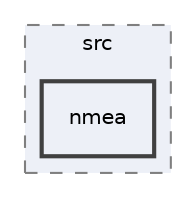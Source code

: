 digraph "software/src/nmea"
{
 // LATEX_PDF_SIZE
  edge [fontname="Helvetica",fontsize="10",labelfontname="Helvetica",labelfontsize="10"];
  node [fontname="Helvetica",fontsize="10",shape=record];
  compound=true
  subgraph clusterdir_0a6976b261bfea925410a9d3b510969e {
    graph [ bgcolor="#edf0f7", pencolor="grey50", style="filled,dashed,", label="src", fontname="Helvetica", fontsize="10", URL="dir_0a6976b261bfea925410a9d3b510969e.html"]
  dir_41a73063e3f074d276bce74c2eaf6154 [shape=box, label="nmea", style="filled,bold,", fillcolor="#edf0f7", color="grey25", URL="dir_41a73063e3f074d276bce74c2eaf6154.html"];
  }
}
